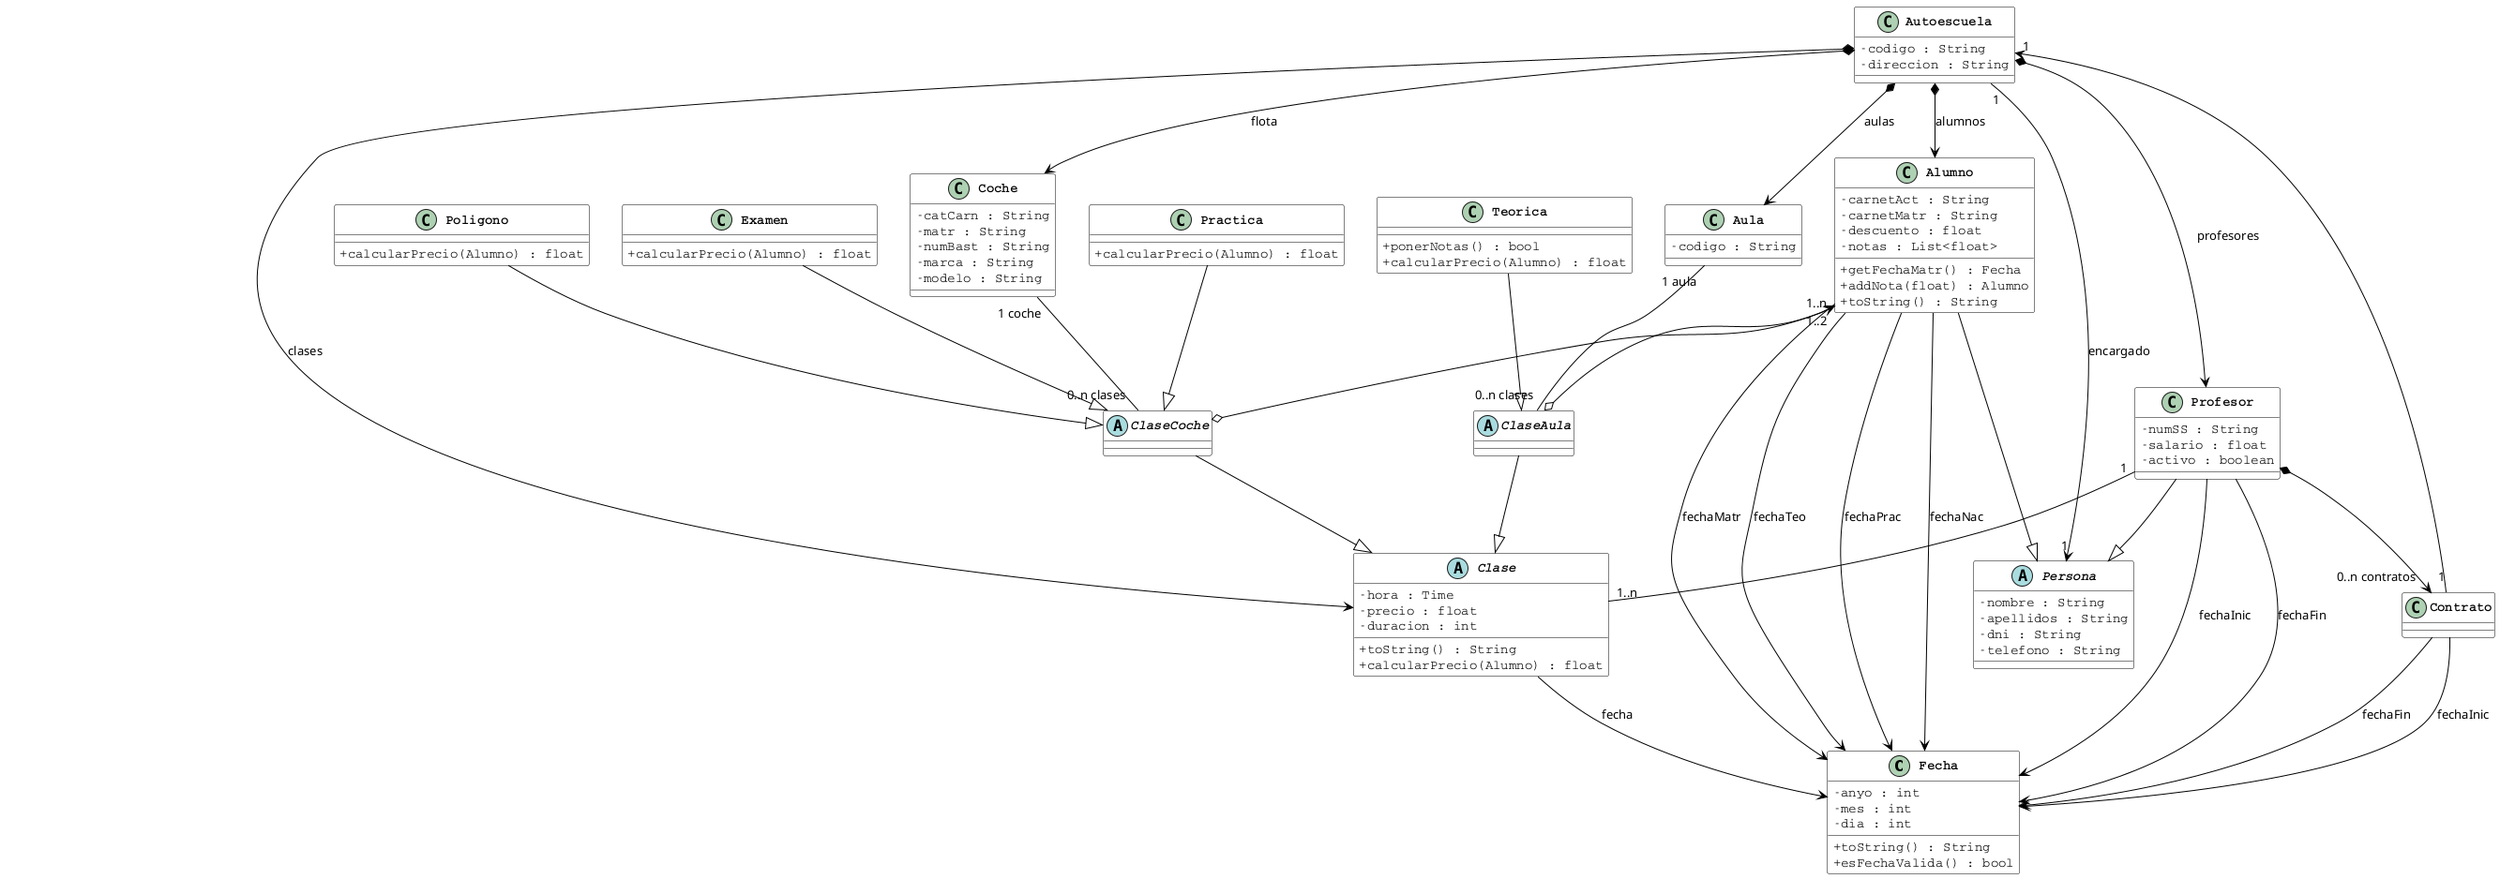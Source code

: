 @startuml
skinparam {
  classAttributeIconSize 0
  ClassBorderColor Black
  ClassBackgroundColor White
  ClassFontStyle bold
  ClassFontName Courier
  sequenceMessageAlign direction
  ClassAttributeFontName Courier
  ArrowColor Black
  Shadowing false
  'linetype ortho
  'handwritten true
}

hide enum methods

class Fecha {
	- anyo : int
	- mes : int
	- dia : int

	+ toString() : String
	+ esFechaValida() : bool
}

abstract class Clase {
	- hora : Time
	- precio : float
	- duracion : int

	+ toString() : String
	+ calcularPrecio(Alumno) : float
}

abstract class ClaseAula{

}

abstract class ClaseCoche{

}

class Teorica{
  + ponerNotas() : bool
  + calcularPrecio(Alumno) : float
}

class Examen{

  + calcularPrecio(Alumno) : float
}

class Practica{

  + calcularPrecio(Alumno) : float
}

class Poligono{

  + calcularPrecio(Alumno) : float
}

class Alumno {
	- carnetAct : String
	- carnetMatr : String
	- descuento : float
    - notas : List<float>

	+ getFechaMatr() : Fecha
    + addNota(float) : Alumno
	+ toString() : String
}

abstract class Persona{
  - nombre : String
  - apellidos : String
  - dni : String
  - telefono : String

}

class Profesor{
  - numSS : String
  - salario : float
  - activo : boolean
}

class Coche{
  - catCarn : String
  - matr : String
  - numBast : String
  - marca : String
  - modelo : String

}

class Aula{
  - codigo : String
}

class Autoescuela{
  - codigo : String
  - direccion : String
}

Alumno --> Fecha : fechaTeo
Alumno --> Fecha : fechaPrac
Alumno --> Fecha : fechaNac
Alumno --> Fecha : fechaMatr

Profesor --> Fecha : fechaInic
Profesor --> Fecha : fechaFin

Autoescuela "1" --> "1" Persona : encargado
Clase --> Fecha : fecha

Aula "1 aula" -- "0..n clases" ClaseAula
Coche "1 coche" -- "0..n clases" ClaseCoche

ClaseAula --|> Clase
ClaseCoche --|> Clase
Teorica --|> ClaseAula
Examen --|> ClaseCoche
Practica --|> ClaseCoche
Poligono --|> ClaseCoche
Alumno --|> Persona
Profesor --|> Persona

Alumno "1..n" <--o ClaseAula
Alumno "1..2" <--o ClaseCoche

Autoescuela *--> Aula : aulas
Autoescuela *--> Clase : clases
Autoescuela *--> Alumno : alumnos
Autoescuela *--> Profesor : profesores
Autoescuela *--> Coche : flota

Profesor "1" -- "1..n" Clase

class Contrato {
}
Contrato --> Fecha : fechaInic
Contrato --> Fecha : fechaFin
Contrato "1" --> "1" Autoescuela
Profesor *--> "0..n contratos" Contrato

@enduml
